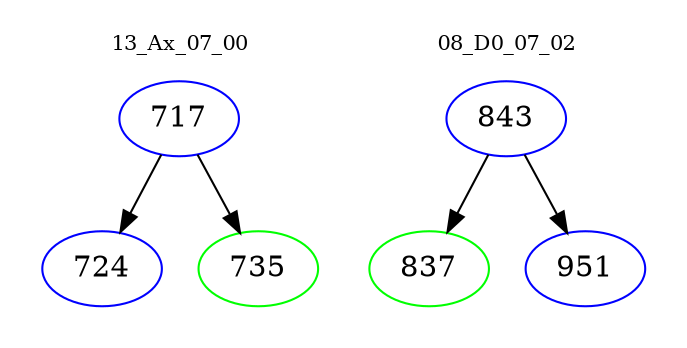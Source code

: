 digraph{
subgraph cluster_0 {
color = white
label = "13_Ax_07_00";
fontsize=10;
T0_717 [label="717", color="blue"]
T0_717 -> T0_724 [color="black"]
T0_724 [label="724", color="blue"]
T0_717 -> T0_735 [color="black"]
T0_735 [label="735", color="green"]
}
subgraph cluster_1 {
color = white
label = "08_D0_07_02";
fontsize=10;
T1_843 [label="843", color="blue"]
T1_843 -> T1_837 [color="black"]
T1_837 [label="837", color="green"]
T1_843 -> T1_951 [color="black"]
T1_951 [label="951", color="blue"]
}
}
